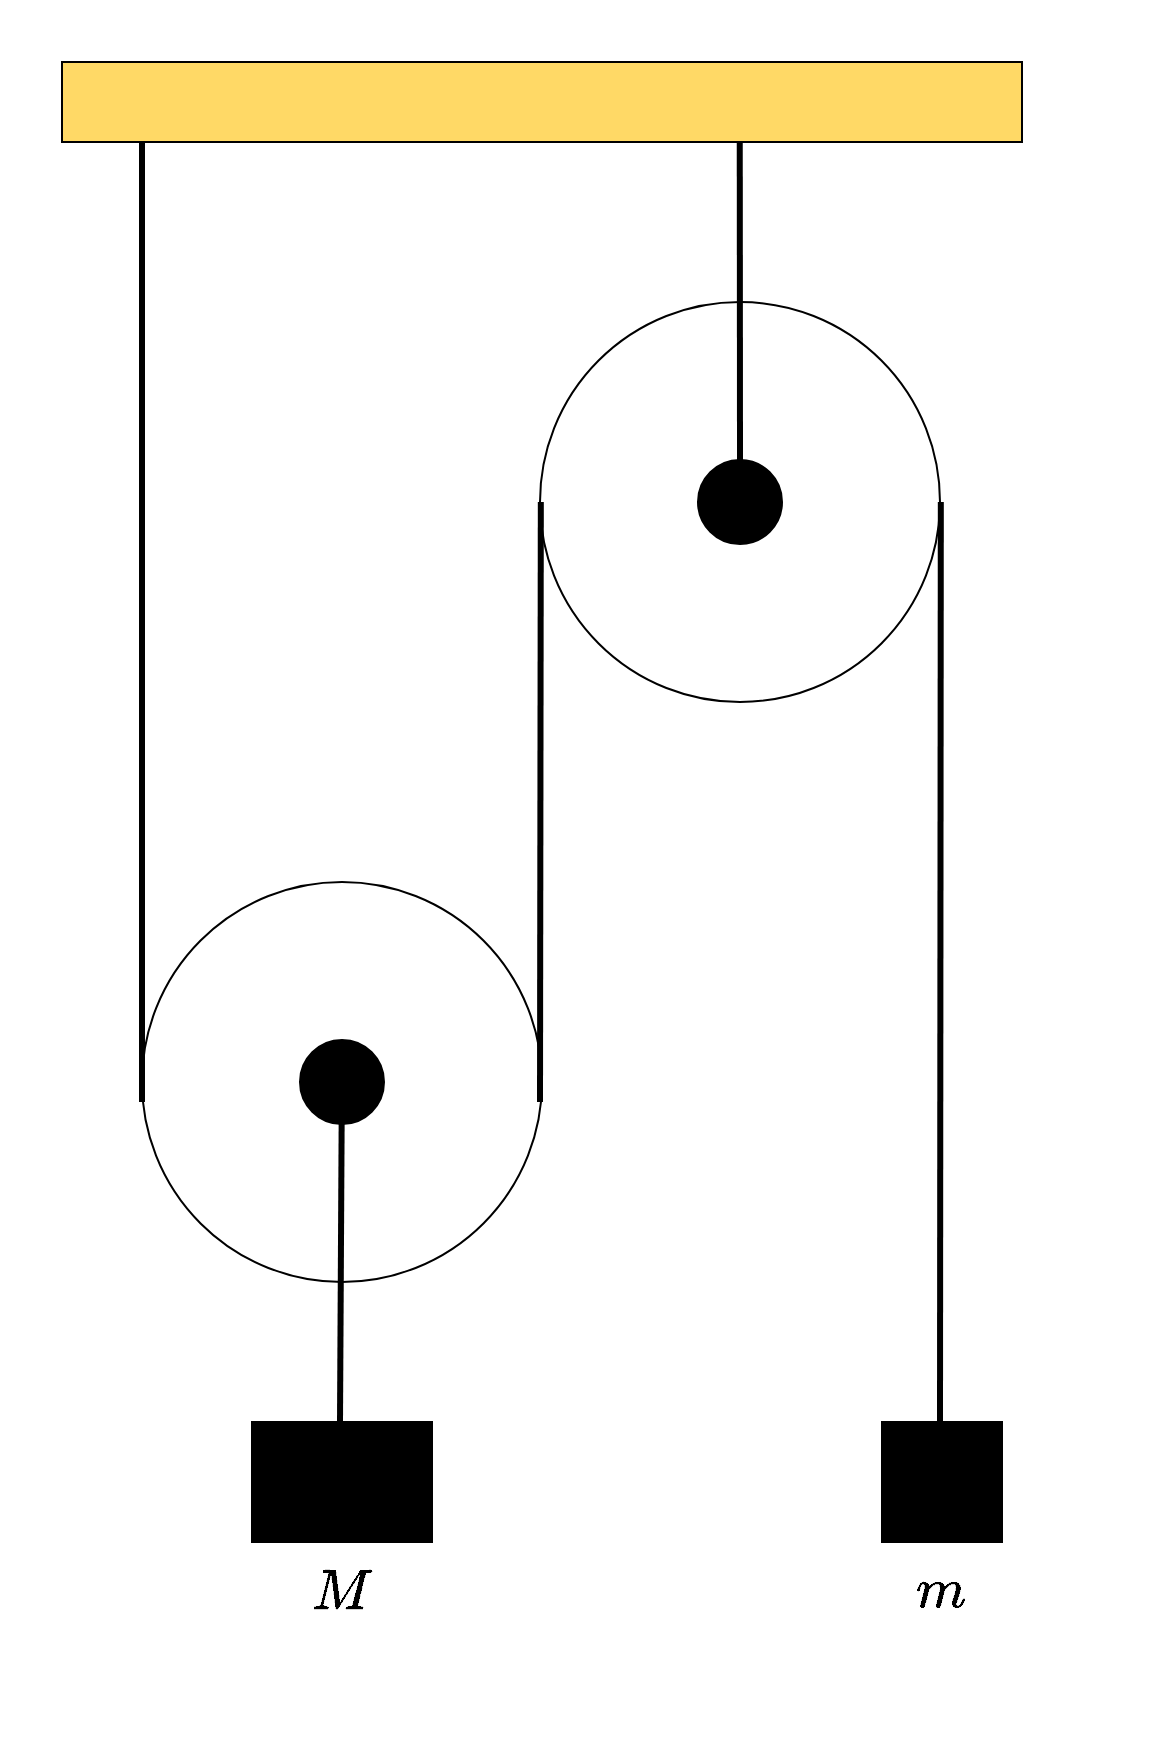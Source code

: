 <mxfile version="26.0.9">
  <diagram name="ページ1" id="LHuPV0VrJH3kP9q6BDFk">
    <mxGraphModel dx="934" dy="601" grid="1" gridSize="10" guides="1" tooltips="1" connect="1" arrows="1" fold="1" page="1" pageScale="1" pageWidth="600" pageHeight="900" math="1" shadow="0">
      <root>
        <mxCell id="0" />
        <mxCell id="1" parent="0" />
        <mxCell id="L0TW9nt4DXLtzISp8GlO-1" value="" style="rounded=0;whiteSpace=wrap;html=1;fillColor=#FFD966;" vertex="1" parent="1">
          <mxGeometry x="40" y="40" width="480" height="40" as="geometry" />
        </mxCell>
        <mxCell id="L0TW9nt4DXLtzISp8GlO-2" value="" style="ellipse;whiteSpace=wrap;html=1;aspect=fixed;fillColor=none;" vertex="1" parent="1">
          <mxGeometry x="80" y="450" width="200" height="200" as="geometry" />
        </mxCell>
        <mxCell id="L0TW9nt4DXLtzISp8GlO-3" value="" style="ellipse;whiteSpace=wrap;html=1;aspect=fixed;fillColor=none;" vertex="1" parent="1">
          <mxGeometry x="279" y="160" width="200" height="200" as="geometry" />
        </mxCell>
        <mxCell id="L0TW9nt4DXLtzISp8GlO-4" value="" style="ellipse;whiteSpace=wrap;html=1;aspect=fixed;fillColor=#000000;" vertex="1" parent="1">
          <mxGeometry x="358" y="239" width="42" height="42" as="geometry" />
        </mxCell>
        <mxCell id="L0TW9nt4DXLtzISp8GlO-5" value="" style="ellipse;whiteSpace=wrap;html=1;aspect=fixed;fillColor=#000000;" vertex="1" parent="1">
          <mxGeometry x="159" y="529" width="42" height="42" as="geometry" />
        </mxCell>
        <mxCell id="L0TW9nt4DXLtzISp8GlO-6" value="" style="endArrow=none;html=1;rounded=0;entryX=0.5;entryY=0;entryDx=0;entryDy=0;exitX=0.706;exitY=1;exitDx=0;exitDy=0;exitPerimeter=0;strokeWidth=3;" edge="1" parent="1" source="L0TW9nt4DXLtzISp8GlO-1" target="L0TW9nt4DXLtzISp8GlO-4">
          <mxGeometry width="50" height="50" relative="1" as="geometry">
            <mxPoint x="280" y="530" as="sourcePoint" />
            <mxPoint x="330" y="480" as="targetPoint" />
          </mxGeometry>
        </mxCell>
        <mxCell id="L0TW9nt4DXLtzISp8GlO-7" value="" style="endArrow=none;html=1;rounded=0;exitX=0.706;exitY=1;exitDx=0;exitDy=0;exitPerimeter=0;strokeWidth=3;" edge="1" parent="1">
          <mxGeometry width="50" height="50" relative="1" as="geometry">
            <mxPoint x="80" y="80" as="sourcePoint" />
            <mxPoint x="80" y="560" as="targetPoint" />
          </mxGeometry>
        </mxCell>
        <mxCell id="L0TW9nt4DXLtzISp8GlO-8" value="" style="endArrow=none;html=1;rounded=0;exitX=0.706;exitY=1;exitDx=0;exitDy=0;exitPerimeter=0;strokeWidth=3;" edge="1" parent="1">
          <mxGeometry width="50" height="50" relative="1" as="geometry">
            <mxPoint x="279.41" y="260" as="sourcePoint" />
            <mxPoint x="279" y="560" as="targetPoint" />
          </mxGeometry>
        </mxCell>
        <mxCell id="L0TW9nt4DXLtzISp8GlO-9" value="" style="endArrow=none;html=1;rounded=0;exitX=0.706;exitY=1;exitDx=0;exitDy=0;exitPerimeter=0;strokeWidth=3;" edge="1" parent="1">
          <mxGeometry width="50" height="50" relative="1" as="geometry">
            <mxPoint x="479.41" y="260" as="sourcePoint" />
            <mxPoint x="479" y="720" as="targetPoint" />
          </mxGeometry>
        </mxCell>
        <mxCell id="L0TW9nt4DXLtzISp8GlO-10" value="" style="endArrow=none;html=1;rounded=0;exitX=0.706;exitY=1;exitDx=0;exitDy=0;exitPerimeter=0;strokeWidth=3;" edge="1" parent="1">
          <mxGeometry width="50" height="50" relative="1" as="geometry">
            <mxPoint x="179.82" y="571" as="sourcePoint" />
            <mxPoint x="179" y="720" as="targetPoint" />
          </mxGeometry>
        </mxCell>
        <mxCell id="L0TW9nt4DXLtzISp8GlO-12" value="" style="rounded=0;whiteSpace=wrap;html=1;fillColor=#000000;" vertex="1" parent="1">
          <mxGeometry x="135" y="720" width="90" height="60" as="geometry" />
        </mxCell>
        <mxCell id="L0TW9nt4DXLtzISp8GlO-13" value="" style="rounded=0;whiteSpace=wrap;html=1;fillColor=#000000;" vertex="1" parent="1">
          <mxGeometry x="450" y="720" width="60" height="60" as="geometry" />
        </mxCell>
        <mxCell id="L0TW9nt4DXLtzISp8GlO-14" value="`m`" style="text;html=1;align=center;verticalAlign=middle;whiteSpace=wrap;rounded=0;fontSize=24;" vertex="1" parent="1">
          <mxGeometry x="450" y="790" width="60" height="30" as="geometry" />
        </mxCell>
        <mxCell id="L0TW9nt4DXLtzISp8GlO-15" value="`M`" style="text;html=1;align=center;verticalAlign=middle;whiteSpace=wrap;rounded=0;fontSize=24;" vertex="1" parent="1">
          <mxGeometry x="150" y="790" width="60" height="30" as="geometry" />
        </mxCell>
        <mxCell id="L0TW9nt4DXLtzISp8GlO-16" value="" style="rounded=0;whiteSpace=wrap;html=1;fillColor=none;strokeColor=#FFFFFF;" vertex="1" parent="1">
          <mxGeometry x="10" y="10" width="580" height="870" as="geometry" />
        </mxCell>
      </root>
    </mxGraphModel>
  </diagram>
</mxfile>

